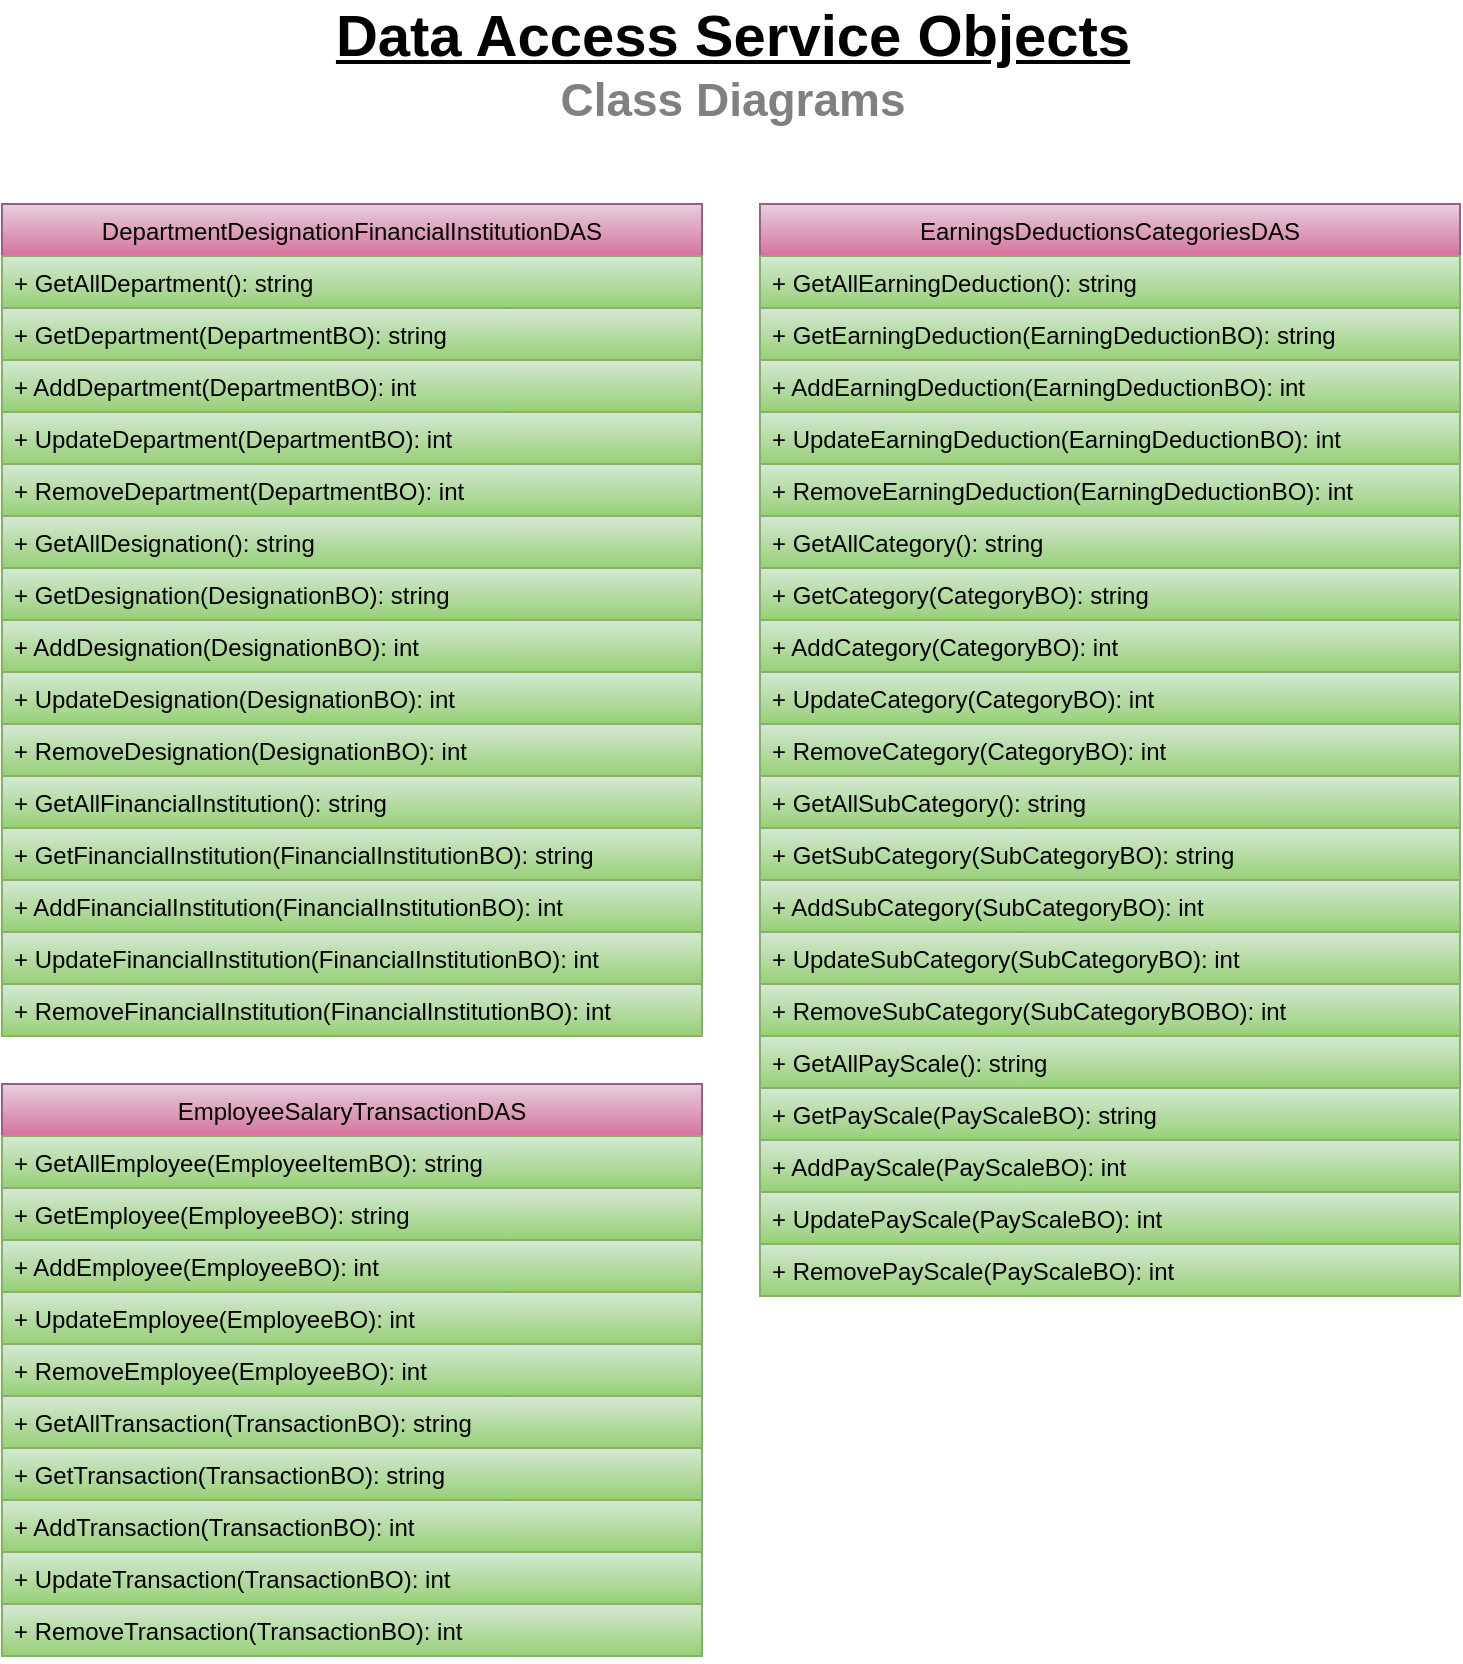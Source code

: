 <mxfile version="13.6.0" type="github">
  <diagram id="ZS2d-sbP2Ezk6iZo3oJ7" name="Page-1">
    <mxGraphModel dx="1240" dy="619" grid="1" gridSize="10" guides="1" tooltips="1" connect="1" arrows="1" fold="1" page="1" pageScale="1" pageWidth="850" pageHeight="1100" math="0" shadow="0">
      <root>
        <mxCell id="0" />
        <mxCell id="1" parent="0" />
        <mxCell id="5nwKIdjMEZDx7L5sqmwt-1" value="DepartmentDesignationFinancialInstitutionDAS" style="swimlane;fontStyle=0;childLayout=stackLayout;horizontal=1;startSize=26;fillColor=#e6d0de;horizontalStack=0;resizeParent=1;resizeParentMax=0;resizeLast=0;collapsible=1;marginBottom=0;gradientColor=#d5739d;strokeColor=#996185;" vertex="1" parent="1">
          <mxGeometry x="61" y="140" width="350" height="416" as="geometry" />
        </mxCell>
        <mxCell id="5nwKIdjMEZDx7L5sqmwt-2" value="+ GetAllDepartment(): string" style="text;strokeColor=#82b366;fillColor=#d5e8d4;align=left;verticalAlign=top;spacingLeft=4;spacingRight=4;overflow=hidden;rotatable=0;points=[[0,0.5],[1,0.5]];portConstraint=eastwest;gradientColor=#97d077;" vertex="1" parent="5nwKIdjMEZDx7L5sqmwt-1">
          <mxGeometry y="26" width="350" height="26" as="geometry" />
        </mxCell>
        <mxCell id="5nwKIdjMEZDx7L5sqmwt-5" value="+ GetDepartment(DepartmentBO): string" style="text;strokeColor=#82b366;fillColor=#d5e8d4;align=left;verticalAlign=top;spacingLeft=4;spacingRight=4;overflow=hidden;rotatable=0;points=[[0,0.5],[1,0.5]];portConstraint=eastwest;gradientColor=#97d077;" vertex="1" parent="5nwKIdjMEZDx7L5sqmwt-1">
          <mxGeometry y="52" width="350" height="26" as="geometry" />
        </mxCell>
        <mxCell id="5nwKIdjMEZDx7L5sqmwt-3" value="+ AddDepartment(DepartmentBO): int" style="text;strokeColor=#82b366;fillColor=#d5e8d4;align=left;verticalAlign=top;spacingLeft=4;spacingRight=4;overflow=hidden;rotatable=0;points=[[0,0.5],[1,0.5]];portConstraint=eastwest;gradientColor=#97d077;" vertex="1" parent="5nwKIdjMEZDx7L5sqmwt-1">
          <mxGeometry y="78" width="350" height="26" as="geometry" />
        </mxCell>
        <mxCell id="5nwKIdjMEZDx7L5sqmwt-4" value="+ UpdateDepartment(DepartmentBO): int" style="text;strokeColor=#82b366;fillColor=#d5e8d4;align=left;verticalAlign=top;spacingLeft=4;spacingRight=4;overflow=hidden;rotatable=0;points=[[0,0.5],[1,0.5]];portConstraint=eastwest;gradientColor=#97d077;" vertex="1" parent="5nwKIdjMEZDx7L5sqmwt-1">
          <mxGeometry y="104" width="350" height="26" as="geometry" />
        </mxCell>
        <mxCell id="5nwKIdjMEZDx7L5sqmwt-6" value="+ RemoveDepartment(DepartmentBO): int" style="text;strokeColor=#82b366;fillColor=#d5e8d4;align=left;verticalAlign=top;spacingLeft=4;spacingRight=4;overflow=hidden;rotatable=0;points=[[0,0.5],[1,0.5]];portConstraint=eastwest;gradientColor=#97d077;" vertex="1" parent="5nwKIdjMEZDx7L5sqmwt-1">
          <mxGeometry y="130" width="350" height="26" as="geometry" />
        </mxCell>
        <mxCell id="5nwKIdjMEZDx7L5sqmwt-12" value="+ GetAllDesignation(): string" style="text;strokeColor=#82b366;fillColor=#d5e8d4;align=left;verticalAlign=top;spacingLeft=4;spacingRight=4;overflow=hidden;rotatable=0;points=[[0,0.5],[1,0.5]];portConstraint=eastwest;gradientColor=#97d077;" vertex="1" parent="5nwKIdjMEZDx7L5sqmwt-1">
          <mxGeometry y="156" width="350" height="26" as="geometry" />
        </mxCell>
        <mxCell id="5nwKIdjMEZDx7L5sqmwt-13" value="+ GetDesignation(DesignationBO): string" style="text;strokeColor=#82b366;fillColor=#d5e8d4;align=left;verticalAlign=top;spacingLeft=4;spacingRight=4;overflow=hidden;rotatable=0;points=[[0,0.5],[1,0.5]];portConstraint=eastwest;gradientColor=#97d077;" vertex="1" parent="5nwKIdjMEZDx7L5sqmwt-1">
          <mxGeometry y="182" width="350" height="26" as="geometry" />
        </mxCell>
        <mxCell id="5nwKIdjMEZDx7L5sqmwt-14" value="+ AddDesignation(DesignationBO): int" style="text;strokeColor=#82b366;fillColor=#d5e8d4;align=left;verticalAlign=top;spacingLeft=4;spacingRight=4;overflow=hidden;rotatable=0;points=[[0,0.5],[1,0.5]];portConstraint=eastwest;gradientColor=#97d077;" vertex="1" parent="5nwKIdjMEZDx7L5sqmwt-1">
          <mxGeometry y="208" width="350" height="26" as="geometry" />
        </mxCell>
        <mxCell id="5nwKIdjMEZDx7L5sqmwt-15" value="+ UpdateDesignation(DesignationBO): int" style="text;strokeColor=#82b366;fillColor=#d5e8d4;align=left;verticalAlign=top;spacingLeft=4;spacingRight=4;overflow=hidden;rotatable=0;points=[[0,0.5],[1,0.5]];portConstraint=eastwest;gradientColor=#97d077;" vertex="1" parent="5nwKIdjMEZDx7L5sqmwt-1">
          <mxGeometry y="234" width="350" height="26" as="geometry" />
        </mxCell>
        <mxCell id="5nwKIdjMEZDx7L5sqmwt-16" value="+ RemoveDesignation(DesignationBO): int" style="text;strokeColor=#82b366;fillColor=#d5e8d4;align=left;verticalAlign=top;spacingLeft=4;spacingRight=4;overflow=hidden;rotatable=0;points=[[0,0.5],[1,0.5]];portConstraint=eastwest;gradientColor=#97d077;" vertex="1" parent="5nwKIdjMEZDx7L5sqmwt-1">
          <mxGeometry y="260" width="350" height="26" as="geometry" />
        </mxCell>
        <mxCell id="5nwKIdjMEZDx7L5sqmwt-17" value="+ GetAllFinancialInstitution(): string" style="text;strokeColor=#82b366;fillColor=#d5e8d4;align=left;verticalAlign=top;spacingLeft=4;spacingRight=4;overflow=hidden;rotatable=0;points=[[0,0.5],[1,0.5]];portConstraint=eastwest;gradientColor=#97d077;" vertex="1" parent="5nwKIdjMEZDx7L5sqmwt-1">
          <mxGeometry y="286" width="350" height="26" as="geometry" />
        </mxCell>
        <mxCell id="5nwKIdjMEZDx7L5sqmwt-18" value="+ GetFinancialInstitution(FinancialInstitutionBO): string" style="text;strokeColor=#82b366;fillColor=#d5e8d4;align=left;verticalAlign=top;spacingLeft=4;spacingRight=4;overflow=hidden;rotatable=0;points=[[0,0.5],[1,0.5]];portConstraint=eastwest;gradientColor=#97d077;" vertex="1" parent="5nwKIdjMEZDx7L5sqmwt-1">
          <mxGeometry y="312" width="350" height="26" as="geometry" />
        </mxCell>
        <mxCell id="5nwKIdjMEZDx7L5sqmwt-19" value="+ AddFinancialInstitution(FinancialInstitutionBO): int" style="text;strokeColor=#82b366;fillColor=#d5e8d4;align=left;verticalAlign=top;spacingLeft=4;spacingRight=4;overflow=hidden;rotatable=0;points=[[0,0.5],[1,0.5]];portConstraint=eastwest;gradientColor=#97d077;" vertex="1" parent="5nwKIdjMEZDx7L5sqmwt-1">
          <mxGeometry y="338" width="350" height="26" as="geometry" />
        </mxCell>
        <mxCell id="5nwKIdjMEZDx7L5sqmwt-20" value="+ UpdateFinancialInstitution(FinancialInstitutionBO): int" style="text;strokeColor=#82b366;fillColor=#d5e8d4;align=left;verticalAlign=top;spacingLeft=4;spacingRight=4;overflow=hidden;rotatable=0;points=[[0,0.5],[1,0.5]];portConstraint=eastwest;gradientColor=#97d077;" vertex="1" parent="5nwKIdjMEZDx7L5sqmwt-1">
          <mxGeometry y="364" width="350" height="26" as="geometry" />
        </mxCell>
        <mxCell id="5nwKIdjMEZDx7L5sqmwt-21" value="+ RemoveFinancialInstitution(FinancialInstitutionBO): int" style="text;strokeColor=#82b366;fillColor=#d5e8d4;align=left;verticalAlign=top;spacingLeft=4;spacingRight=4;overflow=hidden;rotatable=0;points=[[0,0.5],[1,0.5]];portConstraint=eastwest;gradientColor=#97d077;" vertex="1" parent="5nwKIdjMEZDx7L5sqmwt-1">
          <mxGeometry y="390" width="350" height="26" as="geometry" />
        </mxCell>
        <mxCell id="5nwKIdjMEZDx7L5sqmwt-22" value="EarningsDeductionsCategoriesDAS" style="swimlane;fontStyle=0;childLayout=stackLayout;horizontal=1;startSize=26;fillColor=#e6d0de;horizontalStack=0;resizeParent=1;resizeParentMax=0;resizeLast=0;collapsible=1;marginBottom=0;gradientColor=#d5739d;strokeColor=#996185;" vertex="1" parent="1">
          <mxGeometry x="440" y="140" width="350" height="546" as="geometry" />
        </mxCell>
        <mxCell id="5nwKIdjMEZDx7L5sqmwt-23" value="+ GetAllEarningDeduction(): string" style="text;strokeColor=#82b366;fillColor=#d5e8d4;align=left;verticalAlign=top;spacingLeft=4;spacingRight=4;overflow=hidden;rotatable=0;points=[[0,0.5],[1,0.5]];portConstraint=eastwest;gradientColor=#97d077;" vertex="1" parent="5nwKIdjMEZDx7L5sqmwt-22">
          <mxGeometry y="26" width="350" height="26" as="geometry" />
        </mxCell>
        <mxCell id="5nwKIdjMEZDx7L5sqmwt-24" value="+ GetEarningDeduction(EarningDeductionBO): string" style="text;strokeColor=#82b366;fillColor=#d5e8d4;align=left;verticalAlign=top;spacingLeft=4;spacingRight=4;overflow=hidden;rotatable=0;points=[[0,0.5],[1,0.5]];portConstraint=eastwest;gradientColor=#97d077;" vertex="1" parent="5nwKIdjMEZDx7L5sqmwt-22">
          <mxGeometry y="52" width="350" height="26" as="geometry" />
        </mxCell>
        <mxCell id="5nwKIdjMEZDx7L5sqmwt-25" value="+ AddEarningDeduction(EarningDeductionBO): int" style="text;strokeColor=#82b366;fillColor=#d5e8d4;align=left;verticalAlign=top;spacingLeft=4;spacingRight=4;overflow=hidden;rotatable=0;points=[[0,0.5],[1,0.5]];portConstraint=eastwest;gradientColor=#97d077;" vertex="1" parent="5nwKIdjMEZDx7L5sqmwt-22">
          <mxGeometry y="78" width="350" height="26" as="geometry" />
        </mxCell>
        <mxCell id="5nwKIdjMEZDx7L5sqmwt-26" value="+ UpdateEarningDeduction(EarningDeductionBO): int" style="text;strokeColor=#82b366;fillColor=#d5e8d4;align=left;verticalAlign=top;spacingLeft=4;spacingRight=4;overflow=hidden;rotatable=0;points=[[0,0.5],[1,0.5]];portConstraint=eastwest;gradientColor=#97d077;" vertex="1" parent="5nwKIdjMEZDx7L5sqmwt-22">
          <mxGeometry y="104" width="350" height="26" as="geometry" />
        </mxCell>
        <mxCell id="5nwKIdjMEZDx7L5sqmwt-27" value="+ RemoveEarningDeduction(EarningDeductionBO): int" style="text;strokeColor=#82b366;fillColor=#d5e8d4;align=left;verticalAlign=top;spacingLeft=4;spacingRight=4;overflow=hidden;rotatable=0;points=[[0,0.5],[1,0.5]];portConstraint=eastwest;gradientColor=#97d077;" vertex="1" parent="5nwKIdjMEZDx7L5sqmwt-22">
          <mxGeometry y="130" width="350" height="26" as="geometry" />
        </mxCell>
        <mxCell id="5nwKIdjMEZDx7L5sqmwt-28" value="+ GetAllCategory(): string" style="text;strokeColor=#82b366;fillColor=#d5e8d4;align=left;verticalAlign=top;spacingLeft=4;spacingRight=4;overflow=hidden;rotatable=0;points=[[0,0.5],[1,0.5]];portConstraint=eastwest;gradientColor=#97d077;" vertex="1" parent="5nwKIdjMEZDx7L5sqmwt-22">
          <mxGeometry y="156" width="350" height="26" as="geometry" />
        </mxCell>
        <mxCell id="5nwKIdjMEZDx7L5sqmwt-29" value="+ GetCategory(CategoryBO): string" style="text;strokeColor=#82b366;fillColor=#d5e8d4;align=left;verticalAlign=top;spacingLeft=4;spacingRight=4;overflow=hidden;rotatable=0;points=[[0,0.5],[1,0.5]];portConstraint=eastwest;gradientColor=#97d077;" vertex="1" parent="5nwKIdjMEZDx7L5sqmwt-22">
          <mxGeometry y="182" width="350" height="26" as="geometry" />
        </mxCell>
        <mxCell id="5nwKIdjMEZDx7L5sqmwt-30" value="+ AddCategory(CategoryBO): int" style="text;strokeColor=#82b366;fillColor=#d5e8d4;align=left;verticalAlign=top;spacingLeft=4;spacingRight=4;overflow=hidden;rotatable=0;points=[[0,0.5],[1,0.5]];portConstraint=eastwest;gradientColor=#97d077;" vertex="1" parent="5nwKIdjMEZDx7L5sqmwt-22">
          <mxGeometry y="208" width="350" height="26" as="geometry" />
        </mxCell>
        <mxCell id="5nwKIdjMEZDx7L5sqmwt-31" value="+ UpdateCategory(CategoryBO): int" style="text;strokeColor=#82b366;fillColor=#d5e8d4;align=left;verticalAlign=top;spacingLeft=4;spacingRight=4;overflow=hidden;rotatable=0;points=[[0,0.5],[1,0.5]];portConstraint=eastwest;gradientColor=#97d077;" vertex="1" parent="5nwKIdjMEZDx7L5sqmwt-22">
          <mxGeometry y="234" width="350" height="26" as="geometry" />
        </mxCell>
        <mxCell id="5nwKIdjMEZDx7L5sqmwt-32" value="+ RemoveCategory(CategoryBO): int" style="text;strokeColor=#82b366;fillColor=#d5e8d4;align=left;verticalAlign=top;spacingLeft=4;spacingRight=4;overflow=hidden;rotatable=0;points=[[0,0.5],[1,0.5]];portConstraint=eastwest;gradientColor=#97d077;" vertex="1" parent="5nwKIdjMEZDx7L5sqmwt-22">
          <mxGeometry y="260" width="350" height="26" as="geometry" />
        </mxCell>
        <mxCell id="5nwKIdjMEZDx7L5sqmwt-38" value="+ GetAllSubCategory(): string" style="text;strokeColor=#82b366;fillColor=#d5e8d4;align=left;verticalAlign=top;spacingLeft=4;spacingRight=4;overflow=hidden;rotatable=0;points=[[0,0.5],[1,0.5]];portConstraint=eastwest;gradientColor=#97d077;" vertex="1" parent="5nwKIdjMEZDx7L5sqmwt-22">
          <mxGeometry y="286" width="350" height="26" as="geometry" />
        </mxCell>
        <mxCell id="5nwKIdjMEZDx7L5sqmwt-39" value="+ GetSubCategory(SubCategoryBO): string" style="text;strokeColor=#82b366;fillColor=#d5e8d4;align=left;verticalAlign=top;spacingLeft=4;spacingRight=4;overflow=hidden;rotatable=0;points=[[0,0.5],[1,0.5]];portConstraint=eastwest;gradientColor=#97d077;" vertex="1" parent="5nwKIdjMEZDx7L5sqmwt-22">
          <mxGeometry y="312" width="350" height="26" as="geometry" />
        </mxCell>
        <mxCell id="5nwKIdjMEZDx7L5sqmwt-40" value="+ AddSubCategory(SubCategoryBO): int" style="text;strokeColor=#82b366;fillColor=#d5e8d4;align=left;verticalAlign=top;spacingLeft=4;spacingRight=4;overflow=hidden;rotatable=0;points=[[0,0.5],[1,0.5]];portConstraint=eastwest;gradientColor=#97d077;" vertex="1" parent="5nwKIdjMEZDx7L5sqmwt-22">
          <mxGeometry y="338" width="350" height="26" as="geometry" />
        </mxCell>
        <mxCell id="5nwKIdjMEZDx7L5sqmwt-41" value="+ UpdateSubCategory(SubCategoryBO): int" style="text;strokeColor=#82b366;fillColor=#d5e8d4;align=left;verticalAlign=top;spacingLeft=4;spacingRight=4;overflow=hidden;rotatable=0;points=[[0,0.5],[1,0.5]];portConstraint=eastwest;gradientColor=#97d077;" vertex="1" parent="5nwKIdjMEZDx7L5sqmwt-22">
          <mxGeometry y="364" width="350" height="26" as="geometry" />
        </mxCell>
        <mxCell id="5nwKIdjMEZDx7L5sqmwt-42" value="+ RemoveSubCategory(SubCategoryBOBO): int" style="text;strokeColor=#82b366;fillColor=#d5e8d4;align=left;verticalAlign=top;spacingLeft=4;spacingRight=4;overflow=hidden;rotatable=0;points=[[0,0.5],[1,0.5]];portConstraint=eastwest;gradientColor=#97d077;" vertex="1" parent="5nwKIdjMEZDx7L5sqmwt-22">
          <mxGeometry y="390" width="350" height="26" as="geometry" />
        </mxCell>
        <mxCell id="5nwKIdjMEZDx7L5sqmwt-33" value="+ GetAllPayScale(): string" style="text;strokeColor=#82b366;fillColor=#d5e8d4;align=left;verticalAlign=top;spacingLeft=4;spacingRight=4;overflow=hidden;rotatable=0;points=[[0,0.5],[1,0.5]];portConstraint=eastwest;gradientColor=#97d077;" vertex="1" parent="5nwKIdjMEZDx7L5sqmwt-22">
          <mxGeometry y="416" width="350" height="26" as="geometry" />
        </mxCell>
        <mxCell id="5nwKIdjMEZDx7L5sqmwt-34" value="+ GetPayScale(PayScaleBO): string" style="text;strokeColor=#82b366;fillColor=#d5e8d4;align=left;verticalAlign=top;spacingLeft=4;spacingRight=4;overflow=hidden;rotatable=0;points=[[0,0.5],[1,0.5]];portConstraint=eastwest;gradientColor=#97d077;" vertex="1" parent="5nwKIdjMEZDx7L5sqmwt-22">
          <mxGeometry y="442" width="350" height="26" as="geometry" />
        </mxCell>
        <mxCell id="5nwKIdjMEZDx7L5sqmwt-35" value="+ AddPayScale(PayScaleBO): int" style="text;strokeColor=#82b366;fillColor=#d5e8d4;align=left;verticalAlign=top;spacingLeft=4;spacingRight=4;overflow=hidden;rotatable=0;points=[[0,0.5],[1,0.5]];portConstraint=eastwest;gradientColor=#97d077;" vertex="1" parent="5nwKIdjMEZDx7L5sqmwt-22">
          <mxGeometry y="468" width="350" height="26" as="geometry" />
        </mxCell>
        <mxCell id="5nwKIdjMEZDx7L5sqmwt-36" value="+ UpdatePayScale(PayScaleBO): int" style="text;strokeColor=#82b366;fillColor=#d5e8d4;align=left;verticalAlign=top;spacingLeft=4;spacingRight=4;overflow=hidden;rotatable=0;points=[[0,0.5],[1,0.5]];portConstraint=eastwest;gradientColor=#97d077;" vertex="1" parent="5nwKIdjMEZDx7L5sqmwt-22">
          <mxGeometry y="494" width="350" height="26" as="geometry" />
        </mxCell>
        <mxCell id="5nwKIdjMEZDx7L5sqmwt-37" value="+ RemovePayScale(PayScaleBO): int" style="text;strokeColor=#82b366;fillColor=#d5e8d4;align=left;verticalAlign=top;spacingLeft=4;spacingRight=4;overflow=hidden;rotatable=0;points=[[0,0.5],[1,0.5]];portConstraint=eastwest;gradientColor=#97d077;" vertex="1" parent="5nwKIdjMEZDx7L5sqmwt-22">
          <mxGeometry y="520" width="350" height="26" as="geometry" />
        </mxCell>
        <mxCell id="5nwKIdjMEZDx7L5sqmwt-43" value="EmployeeSalaryTransactionDAS" style="swimlane;fontStyle=0;childLayout=stackLayout;horizontal=1;startSize=26;fillColor=#e6d0de;horizontalStack=0;resizeParent=1;resizeParentMax=0;resizeLast=0;collapsible=1;marginBottom=0;gradientColor=#d5739d;strokeColor=#996185;" vertex="1" parent="1">
          <mxGeometry x="61" y="580" width="350" height="286" as="geometry" />
        </mxCell>
        <mxCell id="5nwKIdjMEZDx7L5sqmwt-44" value="+ GetAllEmployee(EmployeeItemBO): string" style="text;strokeColor=#82b366;fillColor=#d5e8d4;align=left;verticalAlign=top;spacingLeft=4;spacingRight=4;overflow=hidden;rotatable=0;points=[[0,0.5],[1,0.5]];portConstraint=eastwest;gradientColor=#97d077;" vertex="1" parent="5nwKIdjMEZDx7L5sqmwt-43">
          <mxGeometry y="26" width="350" height="26" as="geometry" />
        </mxCell>
        <mxCell id="5nwKIdjMEZDx7L5sqmwt-45" value="+ GetEmployee(EmployeeBO): string" style="text;strokeColor=#82b366;fillColor=#d5e8d4;align=left;verticalAlign=top;spacingLeft=4;spacingRight=4;overflow=hidden;rotatable=0;points=[[0,0.5],[1,0.5]];portConstraint=eastwest;gradientColor=#97d077;" vertex="1" parent="5nwKIdjMEZDx7L5sqmwt-43">
          <mxGeometry y="52" width="350" height="26" as="geometry" />
        </mxCell>
        <mxCell id="5nwKIdjMEZDx7L5sqmwt-46" value="+ AddEmployee(EmployeeBO): int" style="text;strokeColor=#82b366;fillColor=#d5e8d4;align=left;verticalAlign=top;spacingLeft=4;spacingRight=4;overflow=hidden;rotatable=0;points=[[0,0.5],[1,0.5]];portConstraint=eastwest;gradientColor=#97d077;" vertex="1" parent="5nwKIdjMEZDx7L5sqmwt-43">
          <mxGeometry y="78" width="350" height="26" as="geometry" />
        </mxCell>
        <mxCell id="5nwKIdjMEZDx7L5sqmwt-47" value="+ UpdateEmployee(EmployeeBO): int" style="text;strokeColor=#82b366;fillColor=#d5e8d4;align=left;verticalAlign=top;spacingLeft=4;spacingRight=4;overflow=hidden;rotatable=0;points=[[0,0.5],[1,0.5]];portConstraint=eastwest;gradientColor=#97d077;" vertex="1" parent="5nwKIdjMEZDx7L5sqmwt-43">
          <mxGeometry y="104" width="350" height="26" as="geometry" />
        </mxCell>
        <mxCell id="5nwKIdjMEZDx7L5sqmwt-48" value="+ RemoveEmployee(EmployeeBO): int" style="text;strokeColor=#82b366;fillColor=#d5e8d4;align=left;verticalAlign=top;spacingLeft=4;spacingRight=4;overflow=hidden;rotatable=0;points=[[0,0.5],[1,0.5]];portConstraint=eastwest;gradientColor=#97d077;" vertex="1" parent="5nwKIdjMEZDx7L5sqmwt-43">
          <mxGeometry y="130" width="350" height="26" as="geometry" />
        </mxCell>
        <mxCell id="5nwKIdjMEZDx7L5sqmwt-49" value="+ GetAllTransaction(TransactionBO): string" style="text;strokeColor=#82b366;fillColor=#d5e8d4;align=left;verticalAlign=top;spacingLeft=4;spacingRight=4;overflow=hidden;rotatable=0;points=[[0,0.5],[1,0.5]];portConstraint=eastwest;gradientColor=#97d077;" vertex="1" parent="5nwKIdjMEZDx7L5sqmwt-43">
          <mxGeometry y="156" width="350" height="26" as="geometry" />
        </mxCell>
        <mxCell id="5nwKIdjMEZDx7L5sqmwt-50" value="+ GetTransaction(TransactionBO): string" style="text;strokeColor=#82b366;fillColor=#d5e8d4;align=left;verticalAlign=top;spacingLeft=4;spacingRight=4;overflow=hidden;rotatable=0;points=[[0,0.5],[1,0.5]];portConstraint=eastwest;gradientColor=#97d077;" vertex="1" parent="5nwKIdjMEZDx7L5sqmwt-43">
          <mxGeometry y="182" width="350" height="26" as="geometry" />
        </mxCell>
        <mxCell id="5nwKIdjMEZDx7L5sqmwt-51" value="+ AddTransaction(TransactionBO): int" style="text;strokeColor=#82b366;fillColor=#d5e8d4;align=left;verticalAlign=top;spacingLeft=4;spacingRight=4;overflow=hidden;rotatable=0;points=[[0,0.5],[1,0.5]];portConstraint=eastwest;gradientColor=#97d077;" vertex="1" parent="5nwKIdjMEZDx7L5sqmwt-43">
          <mxGeometry y="208" width="350" height="26" as="geometry" />
        </mxCell>
        <mxCell id="5nwKIdjMEZDx7L5sqmwt-52" value="+ UpdateTransaction(TransactionBO): int" style="text;strokeColor=#82b366;fillColor=#d5e8d4;align=left;verticalAlign=top;spacingLeft=4;spacingRight=4;overflow=hidden;rotatable=0;points=[[0,0.5],[1,0.5]];portConstraint=eastwest;gradientColor=#97d077;" vertex="1" parent="5nwKIdjMEZDx7L5sqmwt-43">
          <mxGeometry y="234" width="350" height="26" as="geometry" />
        </mxCell>
        <mxCell id="5nwKIdjMEZDx7L5sqmwt-53" value="+ RemoveTransaction(TransactionBO): int" style="text;strokeColor=#82b366;fillColor=#d5e8d4;align=left;verticalAlign=top;spacingLeft=4;spacingRight=4;overflow=hidden;rotatable=0;points=[[0,0.5],[1,0.5]];portConstraint=eastwest;gradientColor=#97d077;" vertex="1" parent="5nwKIdjMEZDx7L5sqmwt-43">
          <mxGeometry y="260" width="350" height="26" as="geometry" />
        </mxCell>
        <mxCell id="5nwKIdjMEZDx7L5sqmwt-59" value="&lt;font style=&quot;font-size: 29px&quot;&gt;&lt;u&gt;Data Access Service Objects&lt;/u&gt;&lt;/font&gt;&lt;br&gt;&lt;font style=&quot;font-size: 23px&quot; color=&quot;#808080&quot;&gt;Class Diagrams&lt;/font&gt;" style="text;strokeColor=none;fillColor=none;html=1;fontSize=24;fontStyle=1;verticalAlign=middle;align=center;" vertex="1" parent="1">
          <mxGeometry x="253" y="40" width="345" height="60" as="geometry" />
        </mxCell>
      </root>
    </mxGraphModel>
  </diagram>
</mxfile>
